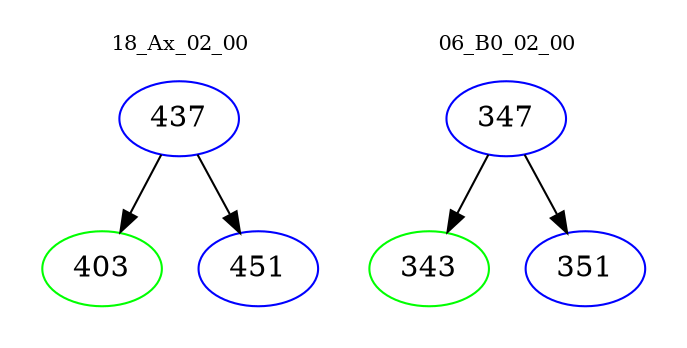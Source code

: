 digraph{
subgraph cluster_0 {
color = white
label = "18_Ax_02_00";
fontsize=10;
T0_437 [label="437", color="blue"]
T0_437 -> T0_403 [color="black"]
T0_403 [label="403", color="green"]
T0_437 -> T0_451 [color="black"]
T0_451 [label="451", color="blue"]
}
subgraph cluster_1 {
color = white
label = "06_B0_02_00";
fontsize=10;
T1_347 [label="347", color="blue"]
T1_347 -> T1_343 [color="black"]
T1_343 [label="343", color="green"]
T1_347 -> T1_351 [color="black"]
T1_351 [label="351", color="blue"]
}
}
